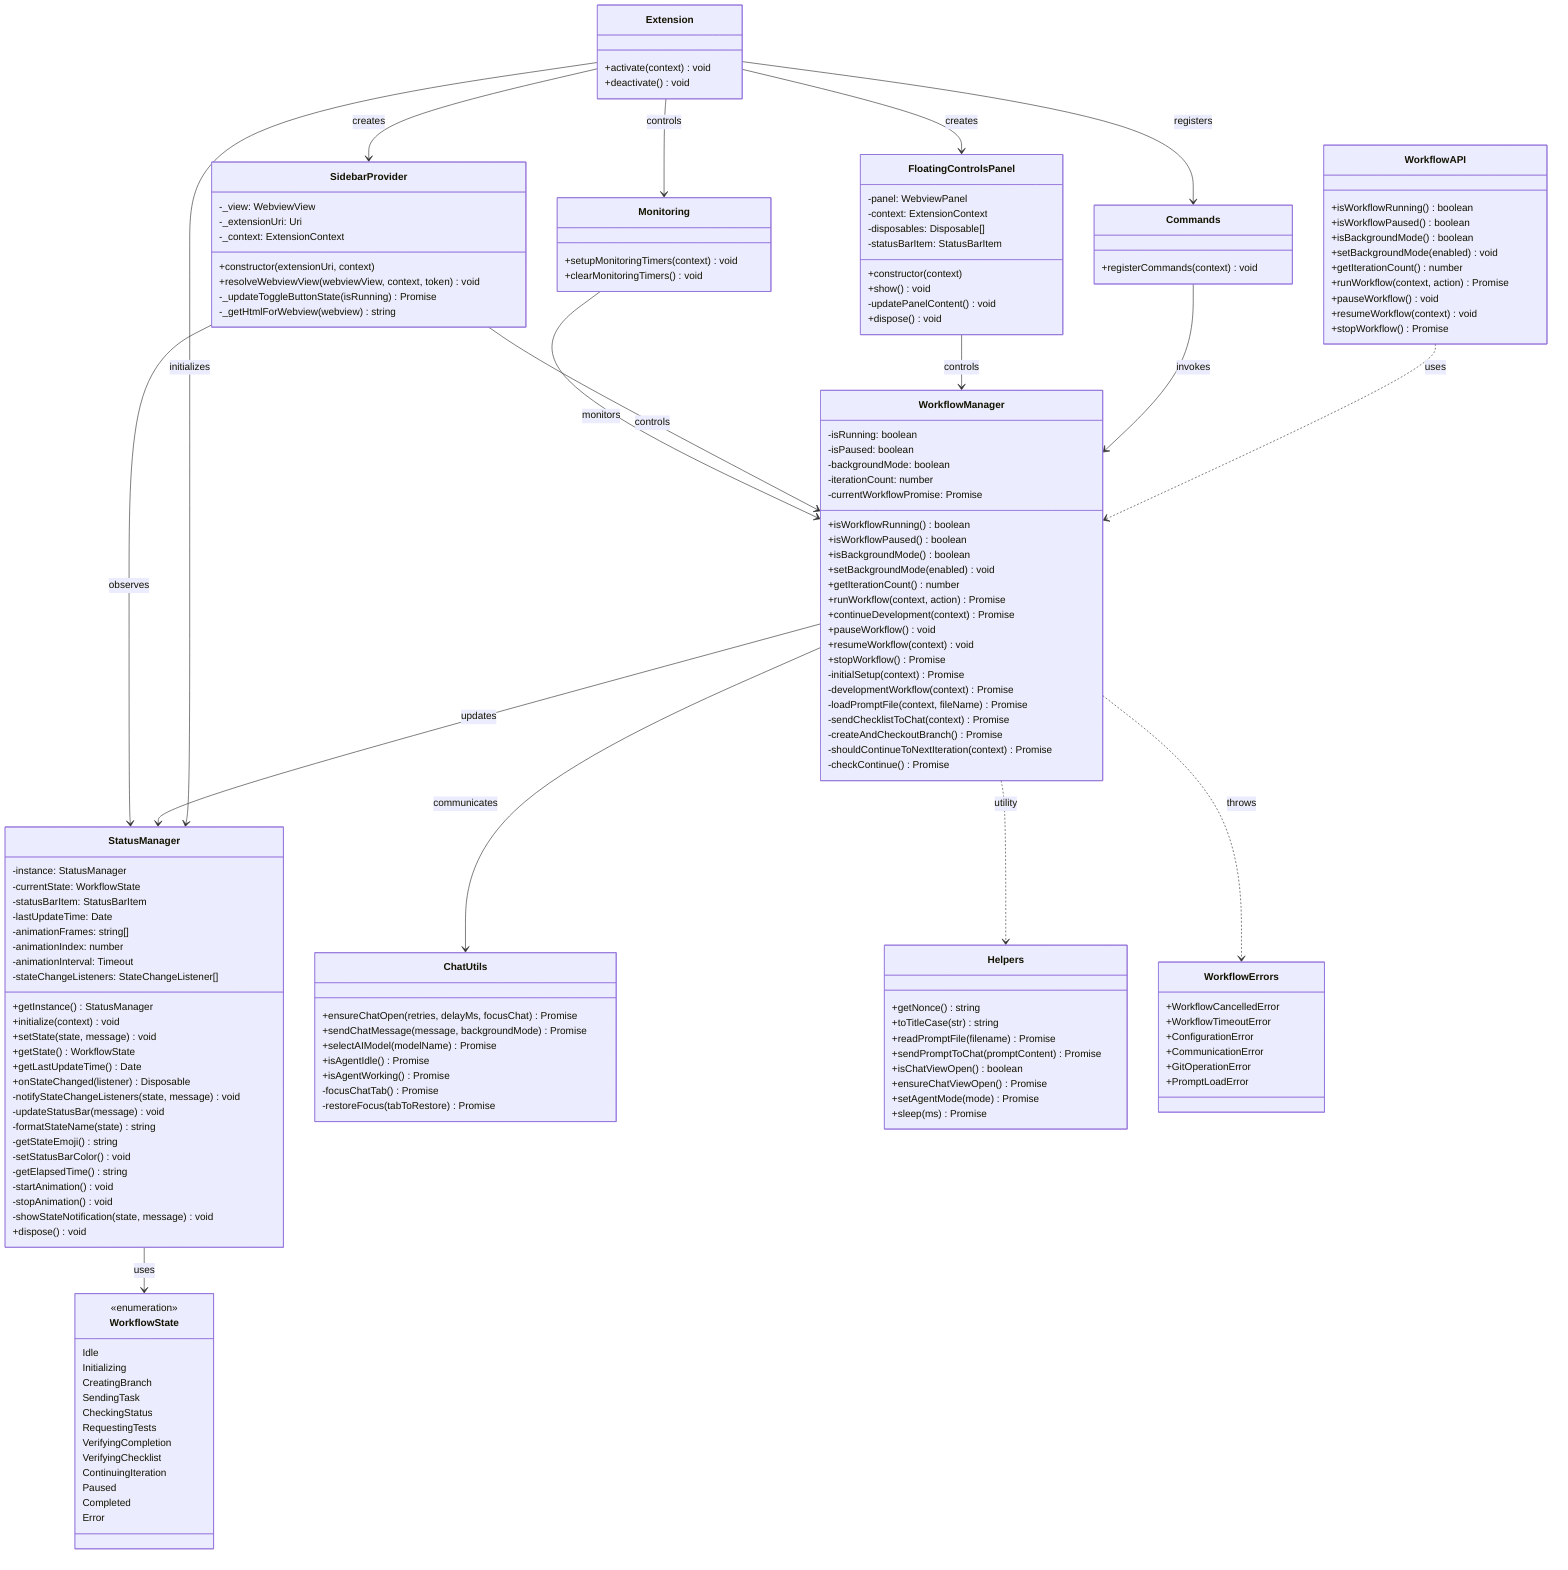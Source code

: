classDiagram
    class WorkflowAPI {
        +isWorkflowRunning() boolean
        +isWorkflowPaused() boolean
        +isBackgroundMode() boolean
        +setBackgroundMode(enabled) void
        +getIterationCount() number
        +runWorkflow(context, action) Promise
        +pauseWorkflow() void
        +resumeWorkflow(context) void
        +stopWorkflow() Promise
    }
    
    class WorkflowManager {
        -isRunning: boolean
        -isPaused: boolean
        -backgroundMode: boolean
        -iterationCount: number
        -currentWorkflowPromise: Promise
        +isWorkflowRunning() boolean
        +isWorkflowPaused() boolean
        +isBackgroundMode() boolean
        +setBackgroundMode(enabled) void
        +getIterationCount() number
        +runWorkflow(context, action) Promise
        +continueDevelopment(context) Promise
        +pauseWorkflow() void
        +resumeWorkflow(context) void
        +stopWorkflow() Promise
        -initialSetup(context) Promise
        -developmentWorkflow(context) Promise
        -loadPromptFile(context, fileName) Promise
        -sendChecklistToChat(context) Promise
        -createAndCheckoutBranch() Promise
        -shouldContinueToNextIteration(context) Promise
        -checkContinue() Promise
    }
    
    class StatusManager {
        -instance: StatusManager
        -currentState: WorkflowState
        -statusBarItem: StatusBarItem
        -lastUpdateTime: Date
        -animationFrames: string[]
        -animationIndex: number
        -animationInterval: Timeout
        -stateChangeListeners: StateChangeListener[]
        +getInstance() StatusManager
        +initialize(context) void
        +setState(state, message) void
        +getState() WorkflowState
        +getLastUpdateTime() Date
        +onStateChanged(listener) Disposable
        -notifyStateChangeListeners(state, message) void
        -updateStatusBar(message) void
        -formatStateName(state) string
        -getStateEmoji() string
        -setStatusBarColor() void
        -getElapsedTime() string
        -startAnimation() void
        -stopAnimation() void
        -showStateNotification(state, message) void
        +dispose() void
    }
    
    class WorkflowState {
        <<enumeration>>
        Idle
        Initializing
        CreatingBranch
        SendingTask
        CheckingStatus
        RequestingTests
        VerifyingCompletion
        VerifyingChecklist
        ContinuingIteration
        Paused
        Completed
        Error
    }
    
    class FloatingControlsPanel {
        -panel: WebviewPanel
        -context: ExtensionContext
        -disposables: Disposable[]
        -statusBarItem: StatusBarItem
        +constructor(context)
        +show() void
        -updatePanelContent() void
        +dispose() void
    }
    
    class SidebarProvider {
        -_view: WebviewView
        -_extensionUri: Uri
        -_context: ExtensionContext
        +constructor(extensionUri, context)
        +resolveWebviewView(webviewView, context, token) void
        -_updateToggleButtonState(isRunning) Promise
        -_getHtmlForWebview(webview) string
    }
    
    class ChatUtils {
        +ensureChatOpen(retries, delayMs, focusChat) Promise
        +sendChatMessage(message, backgroundMode) Promise
        +selectAIModel(modelName) Promise
        +isAgentIdle() Promise
        +isAgentWorking() Promise
        -focusChatTab() Promise
        -restoreFocus(tabToRestore) Promise
    }
    
    class Helpers {
        +getNonce() string
        +toTitleCase(str) string
        +readPromptFile(filename) Promise
        +sendPromptToChat(promptContent) Promise
        +isChatViewOpen() boolean
        +ensureChatViewOpen() Promise
        +setAgentMode(mode) Promise
        +sleep(ms) Promise
    }
    
    class WorkflowErrors {
        +WorkflowCancelledError
        +WorkflowTimeoutError
        +ConfigurationError
        +CommunicationError
        +GitOperationError
        +PromptLoadError
    }
    
    class Extension {
        +activate(context) void
        +deactivate() void
    }
    
    class Commands {
        +registerCommands(context) void
    }
    
    class Monitoring {
        +setupMonitoringTimers(context) void
        +clearMonitoringTimers() void
    }

    WorkflowAPI ..> WorkflowManager : uses
    Extension --> Commands : registers
    Extension --> Monitoring : controls
    Extension --> StatusManager : initializes
    Extension --> SidebarProvider : creates
    Extension --> FloatingControlsPanel : creates
    WorkflowManager --> StatusManager : updates
    WorkflowManager --> ChatUtils : communicates
    WorkflowManager ..> WorkflowErrors : throws
    WorkflowManager ..> Helpers : utility
    Commands --> WorkflowManager : invokes
    StatusManager --> WorkflowState : uses
    FloatingControlsPanel --> WorkflowManager : controls
    SidebarProvider --> StatusManager : observes
    SidebarProvider --> WorkflowManager : controls
    Monitoring --> WorkflowManager : monitors